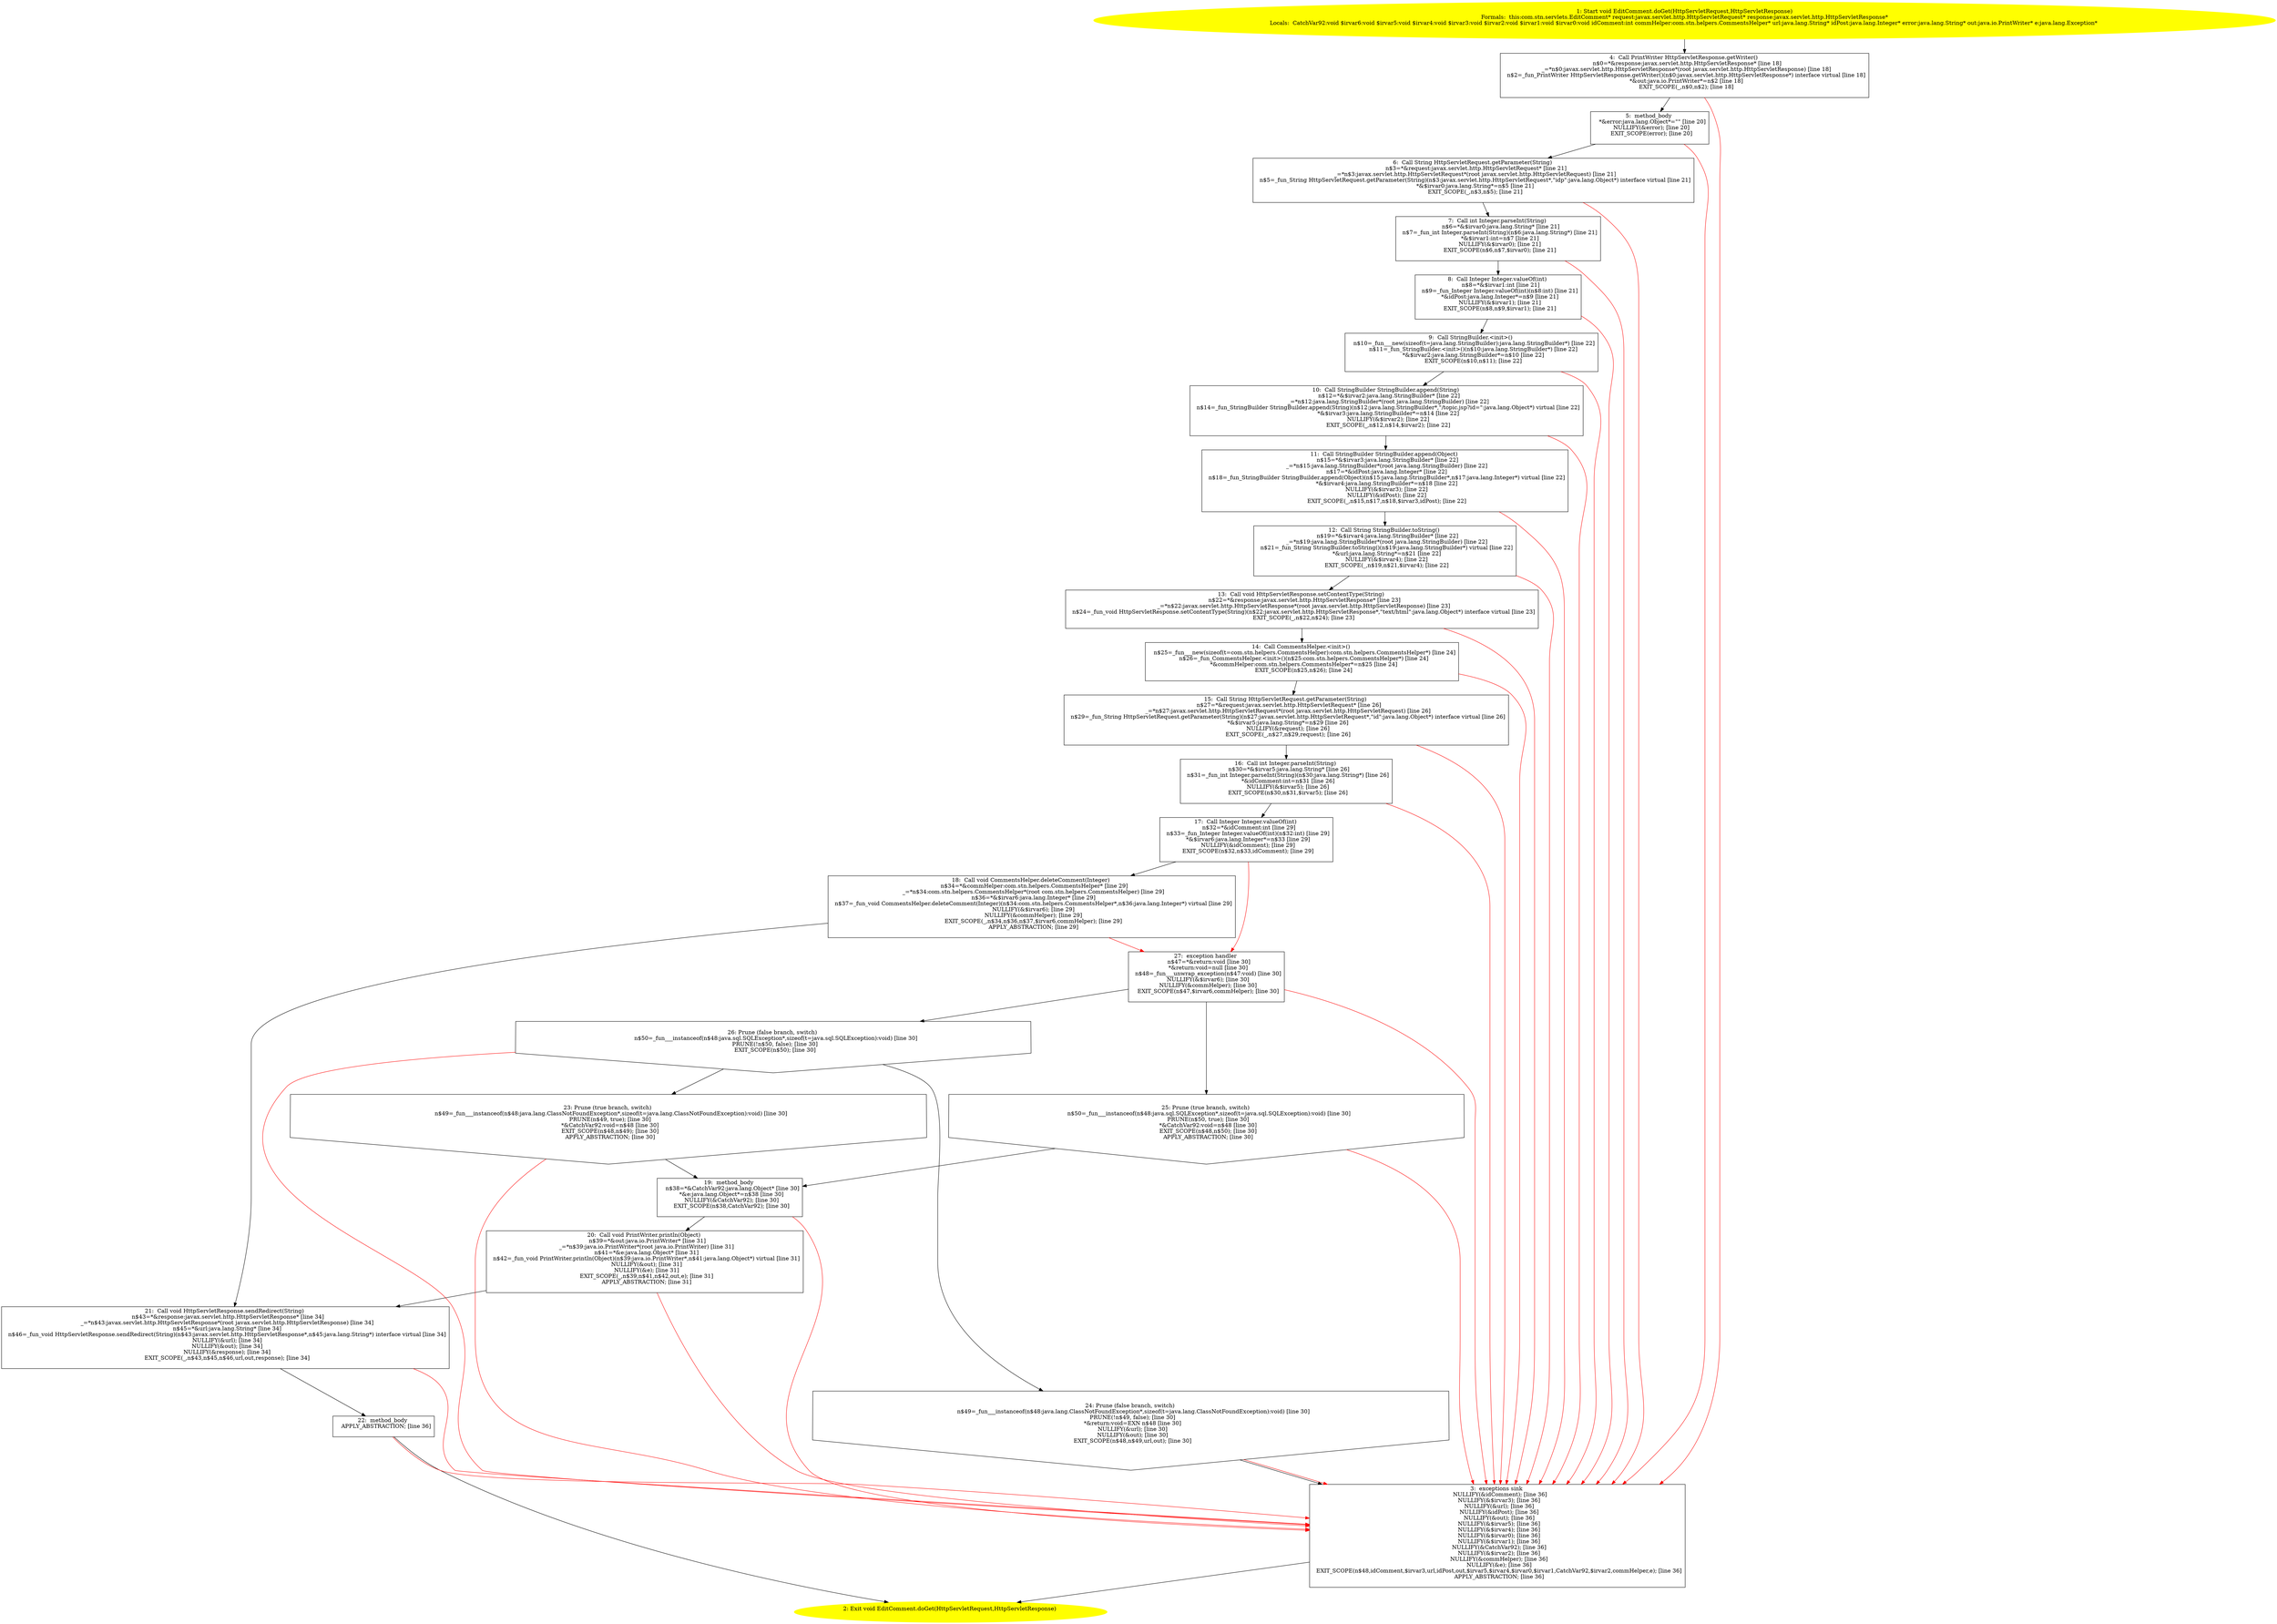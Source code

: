 /* @generated */
digraph cfg {
"com.stn.servlets.EditComment.doGet(javax.servlet.http.HttpServletRequest,javax.servlet.http.HttpServ.9b6128d0ff4261f574d8337aa60370f2_1" [label="1: Start void EditComment.doGet(HttpServletRequest,HttpServletResponse)\nFormals:  this:com.stn.servlets.EditComment* request:javax.servlet.http.HttpServletRequest* response:javax.servlet.http.HttpServletResponse*\nLocals:  CatchVar92:void $irvar6:void $irvar5:void $irvar4:void $irvar3:void $irvar2:void $irvar1:void $irvar0:void idComment:int commHelper:com.stn.helpers.CommentsHelper* url:java.lang.String* idPost:java.lang.Integer* error:java.lang.String* out:java.io.PrintWriter* e:java.lang.Exception* \n  " color=yellow style=filled]
	

	 "com.stn.servlets.EditComment.doGet(javax.servlet.http.HttpServletRequest,javax.servlet.http.HttpServ.9b6128d0ff4261f574d8337aa60370f2_1" -> "com.stn.servlets.EditComment.doGet(javax.servlet.http.HttpServletRequest,javax.servlet.http.HttpServ.9b6128d0ff4261f574d8337aa60370f2_4" ;
"com.stn.servlets.EditComment.doGet(javax.servlet.http.HttpServletRequest,javax.servlet.http.HttpServ.9b6128d0ff4261f574d8337aa60370f2_2" [label="2: Exit void EditComment.doGet(HttpServletRequest,HttpServletResponse) \n  " color=yellow style=filled]
	

"com.stn.servlets.EditComment.doGet(javax.servlet.http.HttpServletRequest,javax.servlet.http.HttpServ.9b6128d0ff4261f574d8337aa60370f2_3" [label="3:  exceptions sink \n   NULLIFY(&idComment); [line 36]\n  NULLIFY(&$irvar3); [line 36]\n  NULLIFY(&url); [line 36]\n  NULLIFY(&idPost); [line 36]\n  NULLIFY(&out); [line 36]\n  NULLIFY(&$irvar5); [line 36]\n  NULLIFY(&$irvar4); [line 36]\n  NULLIFY(&$irvar0); [line 36]\n  NULLIFY(&$irvar1); [line 36]\n  NULLIFY(&CatchVar92); [line 36]\n  NULLIFY(&$irvar2); [line 36]\n  NULLIFY(&commHelper); [line 36]\n  NULLIFY(&e); [line 36]\n  EXIT_SCOPE(n$48,idComment,$irvar3,url,idPost,out,$irvar5,$irvar4,$irvar0,$irvar1,CatchVar92,$irvar2,commHelper,e); [line 36]\n  APPLY_ABSTRACTION; [line 36]\n " shape="box"]
	

	 "com.stn.servlets.EditComment.doGet(javax.servlet.http.HttpServletRequest,javax.servlet.http.HttpServ.9b6128d0ff4261f574d8337aa60370f2_3" -> "com.stn.servlets.EditComment.doGet(javax.servlet.http.HttpServletRequest,javax.servlet.http.HttpServ.9b6128d0ff4261f574d8337aa60370f2_2" ;
"com.stn.servlets.EditComment.doGet(javax.servlet.http.HttpServletRequest,javax.servlet.http.HttpServ.9b6128d0ff4261f574d8337aa60370f2_4" [label="4:  Call PrintWriter HttpServletResponse.getWriter() \n   n$0=*&response:javax.servlet.http.HttpServletResponse* [line 18]\n  _=*n$0:javax.servlet.http.HttpServletResponse*(root javax.servlet.http.HttpServletResponse) [line 18]\n  n$2=_fun_PrintWriter HttpServletResponse.getWriter()(n$0:javax.servlet.http.HttpServletResponse*) interface virtual [line 18]\n  *&out:java.io.PrintWriter*=n$2 [line 18]\n  EXIT_SCOPE(_,n$0,n$2); [line 18]\n " shape="box"]
	

	 "com.stn.servlets.EditComment.doGet(javax.servlet.http.HttpServletRequest,javax.servlet.http.HttpServ.9b6128d0ff4261f574d8337aa60370f2_4" -> "com.stn.servlets.EditComment.doGet(javax.servlet.http.HttpServletRequest,javax.servlet.http.HttpServ.9b6128d0ff4261f574d8337aa60370f2_5" ;
	 "com.stn.servlets.EditComment.doGet(javax.servlet.http.HttpServletRequest,javax.servlet.http.HttpServ.9b6128d0ff4261f574d8337aa60370f2_4" -> "com.stn.servlets.EditComment.doGet(javax.servlet.http.HttpServletRequest,javax.servlet.http.HttpServ.9b6128d0ff4261f574d8337aa60370f2_3" [color="red" ];
"com.stn.servlets.EditComment.doGet(javax.servlet.http.HttpServletRequest,javax.servlet.http.HttpServ.9b6128d0ff4261f574d8337aa60370f2_5" [label="5:  method_body \n   *&error:java.lang.Object*=\"\" [line 20]\n  NULLIFY(&error); [line 20]\n  EXIT_SCOPE(error); [line 20]\n " shape="box"]
	

	 "com.stn.servlets.EditComment.doGet(javax.servlet.http.HttpServletRequest,javax.servlet.http.HttpServ.9b6128d0ff4261f574d8337aa60370f2_5" -> "com.stn.servlets.EditComment.doGet(javax.servlet.http.HttpServletRequest,javax.servlet.http.HttpServ.9b6128d0ff4261f574d8337aa60370f2_6" ;
	 "com.stn.servlets.EditComment.doGet(javax.servlet.http.HttpServletRequest,javax.servlet.http.HttpServ.9b6128d0ff4261f574d8337aa60370f2_5" -> "com.stn.servlets.EditComment.doGet(javax.servlet.http.HttpServletRequest,javax.servlet.http.HttpServ.9b6128d0ff4261f574d8337aa60370f2_3" [color="red" ];
"com.stn.servlets.EditComment.doGet(javax.servlet.http.HttpServletRequest,javax.servlet.http.HttpServ.9b6128d0ff4261f574d8337aa60370f2_6" [label="6:  Call String HttpServletRequest.getParameter(String) \n   n$3=*&request:javax.servlet.http.HttpServletRequest* [line 21]\n  _=*n$3:javax.servlet.http.HttpServletRequest*(root javax.servlet.http.HttpServletRequest) [line 21]\n  n$5=_fun_String HttpServletRequest.getParameter(String)(n$3:javax.servlet.http.HttpServletRequest*,\"idp\":java.lang.Object*) interface virtual [line 21]\n  *&$irvar0:java.lang.String*=n$5 [line 21]\n  EXIT_SCOPE(_,n$3,n$5); [line 21]\n " shape="box"]
	

	 "com.stn.servlets.EditComment.doGet(javax.servlet.http.HttpServletRequest,javax.servlet.http.HttpServ.9b6128d0ff4261f574d8337aa60370f2_6" -> "com.stn.servlets.EditComment.doGet(javax.servlet.http.HttpServletRequest,javax.servlet.http.HttpServ.9b6128d0ff4261f574d8337aa60370f2_7" ;
	 "com.stn.servlets.EditComment.doGet(javax.servlet.http.HttpServletRequest,javax.servlet.http.HttpServ.9b6128d0ff4261f574d8337aa60370f2_6" -> "com.stn.servlets.EditComment.doGet(javax.servlet.http.HttpServletRequest,javax.servlet.http.HttpServ.9b6128d0ff4261f574d8337aa60370f2_3" [color="red" ];
"com.stn.servlets.EditComment.doGet(javax.servlet.http.HttpServletRequest,javax.servlet.http.HttpServ.9b6128d0ff4261f574d8337aa60370f2_7" [label="7:  Call int Integer.parseInt(String) \n   n$6=*&$irvar0:java.lang.String* [line 21]\n  n$7=_fun_int Integer.parseInt(String)(n$6:java.lang.String*) [line 21]\n  *&$irvar1:int=n$7 [line 21]\n  NULLIFY(&$irvar0); [line 21]\n  EXIT_SCOPE(n$6,n$7,$irvar0); [line 21]\n " shape="box"]
	

	 "com.stn.servlets.EditComment.doGet(javax.servlet.http.HttpServletRequest,javax.servlet.http.HttpServ.9b6128d0ff4261f574d8337aa60370f2_7" -> "com.stn.servlets.EditComment.doGet(javax.servlet.http.HttpServletRequest,javax.servlet.http.HttpServ.9b6128d0ff4261f574d8337aa60370f2_8" ;
	 "com.stn.servlets.EditComment.doGet(javax.servlet.http.HttpServletRequest,javax.servlet.http.HttpServ.9b6128d0ff4261f574d8337aa60370f2_7" -> "com.stn.servlets.EditComment.doGet(javax.servlet.http.HttpServletRequest,javax.servlet.http.HttpServ.9b6128d0ff4261f574d8337aa60370f2_3" [color="red" ];
"com.stn.servlets.EditComment.doGet(javax.servlet.http.HttpServletRequest,javax.servlet.http.HttpServ.9b6128d0ff4261f574d8337aa60370f2_8" [label="8:  Call Integer Integer.valueOf(int) \n   n$8=*&$irvar1:int [line 21]\n  n$9=_fun_Integer Integer.valueOf(int)(n$8:int) [line 21]\n  *&idPost:java.lang.Integer*=n$9 [line 21]\n  NULLIFY(&$irvar1); [line 21]\n  EXIT_SCOPE(n$8,n$9,$irvar1); [line 21]\n " shape="box"]
	

	 "com.stn.servlets.EditComment.doGet(javax.servlet.http.HttpServletRequest,javax.servlet.http.HttpServ.9b6128d0ff4261f574d8337aa60370f2_8" -> "com.stn.servlets.EditComment.doGet(javax.servlet.http.HttpServletRequest,javax.servlet.http.HttpServ.9b6128d0ff4261f574d8337aa60370f2_9" ;
	 "com.stn.servlets.EditComment.doGet(javax.servlet.http.HttpServletRequest,javax.servlet.http.HttpServ.9b6128d0ff4261f574d8337aa60370f2_8" -> "com.stn.servlets.EditComment.doGet(javax.servlet.http.HttpServletRequest,javax.servlet.http.HttpServ.9b6128d0ff4261f574d8337aa60370f2_3" [color="red" ];
"com.stn.servlets.EditComment.doGet(javax.servlet.http.HttpServletRequest,javax.servlet.http.HttpServ.9b6128d0ff4261f574d8337aa60370f2_9" [label="9:  Call StringBuilder.<init>() \n   n$10=_fun___new(sizeof(t=java.lang.StringBuilder):java.lang.StringBuilder*) [line 22]\n  n$11=_fun_StringBuilder.<init>()(n$10:java.lang.StringBuilder*) [line 22]\n  *&$irvar2:java.lang.StringBuilder*=n$10 [line 22]\n  EXIT_SCOPE(n$10,n$11); [line 22]\n " shape="box"]
	

	 "com.stn.servlets.EditComment.doGet(javax.servlet.http.HttpServletRequest,javax.servlet.http.HttpServ.9b6128d0ff4261f574d8337aa60370f2_9" -> "com.stn.servlets.EditComment.doGet(javax.servlet.http.HttpServletRequest,javax.servlet.http.HttpServ.9b6128d0ff4261f574d8337aa60370f2_10" ;
	 "com.stn.servlets.EditComment.doGet(javax.servlet.http.HttpServletRequest,javax.servlet.http.HttpServ.9b6128d0ff4261f574d8337aa60370f2_9" -> "com.stn.servlets.EditComment.doGet(javax.servlet.http.HttpServletRequest,javax.servlet.http.HttpServ.9b6128d0ff4261f574d8337aa60370f2_3" [color="red" ];
"com.stn.servlets.EditComment.doGet(javax.servlet.http.HttpServletRequest,javax.servlet.http.HttpServ.9b6128d0ff4261f574d8337aa60370f2_10" [label="10:  Call StringBuilder StringBuilder.append(String) \n   n$12=*&$irvar2:java.lang.StringBuilder* [line 22]\n  _=*n$12:java.lang.StringBuilder*(root java.lang.StringBuilder) [line 22]\n  n$14=_fun_StringBuilder StringBuilder.append(String)(n$12:java.lang.StringBuilder*,\"/topic.jsp?id=\":java.lang.Object*) virtual [line 22]\n  *&$irvar3:java.lang.StringBuilder*=n$14 [line 22]\n  NULLIFY(&$irvar2); [line 22]\n  EXIT_SCOPE(_,n$12,n$14,$irvar2); [line 22]\n " shape="box"]
	

	 "com.stn.servlets.EditComment.doGet(javax.servlet.http.HttpServletRequest,javax.servlet.http.HttpServ.9b6128d0ff4261f574d8337aa60370f2_10" -> "com.stn.servlets.EditComment.doGet(javax.servlet.http.HttpServletRequest,javax.servlet.http.HttpServ.9b6128d0ff4261f574d8337aa60370f2_11" ;
	 "com.stn.servlets.EditComment.doGet(javax.servlet.http.HttpServletRequest,javax.servlet.http.HttpServ.9b6128d0ff4261f574d8337aa60370f2_10" -> "com.stn.servlets.EditComment.doGet(javax.servlet.http.HttpServletRequest,javax.servlet.http.HttpServ.9b6128d0ff4261f574d8337aa60370f2_3" [color="red" ];
"com.stn.servlets.EditComment.doGet(javax.servlet.http.HttpServletRequest,javax.servlet.http.HttpServ.9b6128d0ff4261f574d8337aa60370f2_11" [label="11:  Call StringBuilder StringBuilder.append(Object) \n   n$15=*&$irvar3:java.lang.StringBuilder* [line 22]\n  _=*n$15:java.lang.StringBuilder*(root java.lang.StringBuilder) [line 22]\n  n$17=*&idPost:java.lang.Integer* [line 22]\n  n$18=_fun_StringBuilder StringBuilder.append(Object)(n$15:java.lang.StringBuilder*,n$17:java.lang.Integer*) virtual [line 22]\n  *&$irvar4:java.lang.StringBuilder*=n$18 [line 22]\n  NULLIFY(&$irvar3); [line 22]\n  NULLIFY(&idPost); [line 22]\n  EXIT_SCOPE(_,n$15,n$17,n$18,$irvar3,idPost); [line 22]\n " shape="box"]
	

	 "com.stn.servlets.EditComment.doGet(javax.servlet.http.HttpServletRequest,javax.servlet.http.HttpServ.9b6128d0ff4261f574d8337aa60370f2_11" -> "com.stn.servlets.EditComment.doGet(javax.servlet.http.HttpServletRequest,javax.servlet.http.HttpServ.9b6128d0ff4261f574d8337aa60370f2_12" ;
	 "com.stn.servlets.EditComment.doGet(javax.servlet.http.HttpServletRequest,javax.servlet.http.HttpServ.9b6128d0ff4261f574d8337aa60370f2_11" -> "com.stn.servlets.EditComment.doGet(javax.servlet.http.HttpServletRequest,javax.servlet.http.HttpServ.9b6128d0ff4261f574d8337aa60370f2_3" [color="red" ];
"com.stn.servlets.EditComment.doGet(javax.servlet.http.HttpServletRequest,javax.servlet.http.HttpServ.9b6128d0ff4261f574d8337aa60370f2_12" [label="12:  Call String StringBuilder.toString() \n   n$19=*&$irvar4:java.lang.StringBuilder* [line 22]\n  _=*n$19:java.lang.StringBuilder*(root java.lang.StringBuilder) [line 22]\n  n$21=_fun_String StringBuilder.toString()(n$19:java.lang.StringBuilder*) virtual [line 22]\n  *&url:java.lang.String*=n$21 [line 22]\n  NULLIFY(&$irvar4); [line 22]\n  EXIT_SCOPE(_,n$19,n$21,$irvar4); [line 22]\n " shape="box"]
	

	 "com.stn.servlets.EditComment.doGet(javax.servlet.http.HttpServletRequest,javax.servlet.http.HttpServ.9b6128d0ff4261f574d8337aa60370f2_12" -> "com.stn.servlets.EditComment.doGet(javax.servlet.http.HttpServletRequest,javax.servlet.http.HttpServ.9b6128d0ff4261f574d8337aa60370f2_13" ;
	 "com.stn.servlets.EditComment.doGet(javax.servlet.http.HttpServletRequest,javax.servlet.http.HttpServ.9b6128d0ff4261f574d8337aa60370f2_12" -> "com.stn.servlets.EditComment.doGet(javax.servlet.http.HttpServletRequest,javax.servlet.http.HttpServ.9b6128d0ff4261f574d8337aa60370f2_3" [color="red" ];
"com.stn.servlets.EditComment.doGet(javax.servlet.http.HttpServletRequest,javax.servlet.http.HttpServ.9b6128d0ff4261f574d8337aa60370f2_13" [label="13:  Call void HttpServletResponse.setContentType(String) \n   n$22=*&response:javax.servlet.http.HttpServletResponse* [line 23]\n  _=*n$22:javax.servlet.http.HttpServletResponse*(root javax.servlet.http.HttpServletResponse) [line 23]\n  n$24=_fun_void HttpServletResponse.setContentType(String)(n$22:javax.servlet.http.HttpServletResponse*,\"text/html\":java.lang.Object*) interface virtual [line 23]\n  EXIT_SCOPE(_,n$22,n$24); [line 23]\n " shape="box"]
	

	 "com.stn.servlets.EditComment.doGet(javax.servlet.http.HttpServletRequest,javax.servlet.http.HttpServ.9b6128d0ff4261f574d8337aa60370f2_13" -> "com.stn.servlets.EditComment.doGet(javax.servlet.http.HttpServletRequest,javax.servlet.http.HttpServ.9b6128d0ff4261f574d8337aa60370f2_14" ;
	 "com.stn.servlets.EditComment.doGet(javax.servlet.http.HttpServletRequest,javax.servlet.http.HttpServ.9b6128d0ff4261f574d8337aa60370f2_13" -> "com.stn.servlets.EditComment.doGet(javax.servlet.http.HttpServletRequest,javax.servlet.http.HttpServ.9b6128d0ff4261f574d8337aa60370f2_3" [color="red" ];
"com.stn.servlets.EditComment.doGet(javax.servlet.http.HttpServletRequest,javax.servlet.http.HttpServ.9b6128d0ff4261f574d8337aa60370f2_14" [label="14:  Call CommentsHelper.<init>() \n   n$25=_fun___new(sizeof(t=com.stn.helpers.CommentsHelper):com.stn.helpers.CommentsHelper*) [line 24]\n  n$26=_fun_CommentsHelper.<init>()(n$25:com.stn.helpers.CommentsHelper*) [line 24]\n  *&commHelper:com.stn.helpers.CommentsHelper*=n$25 [line 24]\n  EXIT_SCOPE(n$25,n$26); [line 24]\n " shape="box"]
	

	 "com.stn.servlets.EditComment.doGet(javax.servlet.http.HttpServletRequest,javax.servlet.http.HttpServ.9b6128d0ff4261f574d8337aa60370f2_14" -> "com.stn.servlets.EditComment.doGet(javax.servlet.http.HttpServletRequest,javax.servlet.http.HttpServ.9b6128d0ff4261f574d8337aa60370f2_15" ;
	 "com.stn.servlets.EditComment.doGet(javax.servlet.http.HttpServletRequest,javax.servlet.http.HttpServ.9b6128d0ff4261f574d8337aa60370f2_14" -> "com.stn.servlets.EditComment.doGet(javax.servlet.http.HttpServletRequest,javax.servlet.http.HttpServ.9b6128d0ff4261f574d8337aa60370f2_3" [color="red" ];
"com.stn.servlets.EditComment.doGet(javax.servlet.http.HttpServletRequest,javax.servlet.http.HttpServ.9b6128d0ff4261f574d8337aa60370f2_15" [label="15:  Call String HttpServletRequest.getParameter(String) \n   n$27=*&request:javax.servlet.http.HttpServletRequest* [line 26]\n  _=*n$27:javax.servlet.http.HttpServletRequest*(root javax.servlet.http.HttpServletRequest) [line 26]\n  n$29=_fun_String HttpServletRequest.getParameter(String)(n$27:javax.servlet.http.HttpServletRequest*,\"id\":java.lang.Object*) interface virtual [line 26]\n  *&$irvar5:java.lang.String*=n$29 [line 26]\n  NULLIFY(&request); [line 26]\n  EXIT_SCOPE(_,n$27,n$29,request); [line 26]\n " shape="box"]
	

	 "com.stn.servlets.EditComment.doGet(javax.servlet.http.HttpServletRequest,javax.servlet.http.HttpServ.9b6128d0ff4261f574d8337aa60370f2_15" -> "com.stn.servlets.EditComment.doGet(javax.servlet.http.HttpServletRequest,javax.servlet.http.HttpServ.9b6128d0ff4261f574d8337aa60370f2_16" ;
	 "com.stn.servlets.EditComment.doGet(javax.servlet.http.HttpServletRequest,javax.servlet.http.HttpServ.9b6128d0ff4261f574d8337aa60370f2_15" -> "com.stn.servlets.EditComment.doGet(javax.servlet.http.HttpServletRequest,javax.servlet.http.HttpServ.9b6128d0ff4261f574d8337aa60370f2_3" [color="red" ];
"com.stn.servlets.EditComment.doGet(javax.servlet.http.HttpServletRequest,javax.servlet.http.HttpServ.9b6128d0ff4261f574d8337aa60370f2_16" [label="16:  Call int Integer.parseInt(String) \n   n$30=*&$irvar5:java.lang.String* [line 26]\n  n$31=_fun_int Integer.parseInt(String)(n$30:java.lang.String*) [line 26]\n  *&idComment:int=n$31 [line 26]\n  NULLIFY(&$irvar5); [line 26]\n  EXIT_SCOPE(n$30,n$31,$irvar5); [line 26]\n " shape="box"]
	

	 "com.stn.servlets.EditComment.doGet(javax.servlet.http.HttpServletRequest,javax.servlet.http.HttpServ.9b6128d0ff4261f574d8337aa60370f2_16" -> "com.stn.servlets.EditComment.doGet(javax.servlet.http.HttpServletRequest,javax.servlet.http.HttpServ.9b6128d0ff4261f574d8337aa60370f2_17" ;
	 "com.stn.servlets.EditComment.doGet(javax.servlet.http.HttpServletRequest,javax.servlet.http.HttpServ.9b6128d0ff4261f574d8337aa60370f2_16" -> "com.stn.servlets.EditComment.doGet(javax.servlet.http.HttpServletRequest,javax.servlet.http.HttpServ.9b6128d0ff4261f574d8337aa60370f2_3" [color="red" ];
"com.stn.servlets.EditComment.doGet(javax.servlet.http.HttpServletRequest,javax.servlet.http.HttpServ.9b6128d0ff4261f574d8337aa60370f2_17" [label="17:  Call Integer Integer.valueOf(int) \n   n$32=*&idComment:int [line 29]\n  n$33=_fun_Integer Integer.valueOf(int)(n$32:int) [line 29]\n  *&$irvar6:java.lang.Integer*=n$33 [line 29]\n  NULLIFY(&idComment); [line 29]\n  EXIT_SCOPE(n$32,n$33,idComment); [line 29]\n " shape="box"]
	

	 "com.stn.servlets.EditComment.doGet(javax.servlet.http.HttpServletRequest,javax.servlet.http.HttpServ.9b6128d0ff4261f574d8337aa60370f2_17" -> "com.stn.servlets.EditComment.doGet(javax.servlet.http.HttpServletRequest,javax.servlet.http.HttpServ.9b6128d0ff4261f574d8337aa60370f2_18" ;
	 "com.stn.servlets.EditComment.doGet(javax.servlet.http.HttpServletRequest,javax.servlet.http.HttpServ.9b6128d0ff4261f574d8337aa60370f2_17" -> "com.stn.servlets.EditComment.doGet(javax.servlet.http.HttpServletRequest,javax.servlet.http.HttpServ.9b6128d0ff4261f574d8337aa60370f2_27" [color="red" ];
"com.stn.servlets.EditComment.doGet(javax.servlet.http.HttpServletRequest,javax.servlet.http.HttpServ.9b6128d0ff4261f574d8337aa60370f2_18" [label="18:  Call void CommentsHelper.deleteComment(Integer) \n   n$34=*&commHelper:com.stn.helpers.CommentsHelper* [line 29]\n  _=*n$34:com.stn.helpers.CommentsHelper*(root com.stn.helpers.CommentsHelper) [line 29]\n  n$36=*&$irvar6:java.lang.Integer* [line 29]\n  n$37=_fun_void CommentsHelper.deleteComment(Integer)(n$34:com.stn.helpers.CommentsHelper*,n$36:java.lang.Integer*) virtual [line 29]\n  NULLIFY(&$irvar6); [line 29]\n  NULLIFY(&commHelper); [line 29]\n  EXIT_SCOPE(_,n$34,n$36,n$37,$irvar6,commHelper); [line 29]\n  APPLY_ABSTRACTION; [line 29]\n " shape="box"]
	

	 "com.stn.servlets.EditComment.doGet(javax.servlet.http.HttpServletRequest,javax.servlet.http.HttpServ.9b6128d0ff4261f574d8337aa60370f2_18" -> "com.stn.servlets.EditComment.doGet(javax.servlet.http.HttpServletRequest,javax.servlet.http.HttpServ.9b6128d0ff4261f574d8337aa60370f2_21" ;
	 "com.stn.servlets.EditComment.doGet(javax.servlet.http.HttpServletRequest,javax.servlet.http.HttpServ.9b6128d0ff4261f574d8337aa60370f2_18" -> "com.stn.servlets.EditComment.doGet(javax.servlet.http.HttpServletRequest,javax.servlet.http.HttpServ.9b6128d0ff4261f574d8337aa60370f2_27" [color="red" ];
"com.stn.servlets.EditComment.doGet(javax.servlet.http.HttpServletRequest,javax.servlet.http.HttpServ.9b6128d0ff4261f574d8337aa60370f2_19" [label="19:  method_body \n   n$38=*&CatchVar92:java.lang.Object* [line 30]\n  *&e:java.lang.Object*=n$38 [line 30]\n  NULLIFY(&CatchVar92); [line 30]\n  EXIT_SCOPE(n$38,CatchVar92); [line 30]\n " shape="box"]
	

	 "com.stn.servlets.EditComment.doGet(javax.servlet.http.HttpServletRequest,javax.servlet.http.HttpServ.9b6128d0ff4261f574d8337aa60370f2_19" -> "com.stn.servlets.EditComment.doGet(javax.servlet.http.HttpServletRequest,javax.servlet.http.HttpServ.9b6128d0ff4261f574d8337aa60370f2_20" ;
	 "com.stn.servlets.EditComment.doGet(javax.servlet.http.HttpServletRequest,javax.servlet.http.HttpServ.9b6128d0ff4261f574d8337aa60370f2_19" -> "com.stn.servlets.EditComment.doGet(javax.servlet.http.HttpServletRequest,javax.servlet.http.HttpServ.9b6128d0ff4261f574d8337aa60370f2_3" [color="red" ];
"com.stn.servlets.EditComment.doGet(javax.servlet.http.HttpServletRequest,javax.servlet.http.HttpServ.9b6128d0ff4261f574d8337aa60370f2_20" [label="20:  Call void PrintWriter.println(Object) \n   n$39=*&out:java.io.PrintWriter* [line 31]\n  _=*n$39:java.io.PrintWriter*(root java.io.PrintWriter) [line 31]\n  n$41=*&e:java.lang.Object* [line 31]\n  n$42=_fun_void PrintWriter.println(Object)(n$39:java.io.PrintWriter*,n$41:java.lang.Object*) virtual [line 31]\n  NULLIFY(&out); [line 31]\n  NULLIFY(&e); [line 31]\n  EXIT_SCOPE(_,n$39,n$41,n$42,out,e); [line 31]\n  APPLY_ABSTRACTION; [line 31]\n " shape="box"]
	

	 "com.stn.servlets.EditComment.doGet(javax.servlet.http.HttpServletRequest,javax.servlet.http.HttpServ.9b6128d0ff4261f574d8337aa60370f2_20" -> "com.stn.servlets.EditComment.doGet(javax.servlet.http.HttpServletRequest,javax.servlet.http.HttpServ.9b6128d0ff4261f574d8337aa60370f2_21" ;
	 "com.stn.servlets.EditComment.doGet(javax.servlet.http.HttpServletRequest,javax.servlet.http.HttpServ.9b6128d0ff4261f574d8337aa60370f2_20" -> "com.stn.servlets.EditComment.doGet(javax.servlet.http.HttpServletRequest,javax.servlet.http.HttpServ.9b6128d0ff4261f574d8337aa60370f2_3" [color="red" ];
"com.stn.servlets.EditComment.doGet(javax.servlet.http.HttpServletRequest,javax.servlet.http.HttpServ.9b6128d0ff4261f574d8337aa60370f2_21" [label="21:  Call void HttpServletResponse.sendRedirect(String) \n   n$43=*&response:javax.servlet.http.HttpServletResponse* [line 34]\n  _=*n$43:javax.servlet.http.HttpServletResponse*(root javax.servlet.http.HttpServletResponse) [line 34]\n  n$45=*&url:java.lang.String* [line 34]\n  n$46=_fun_void HttpServletResponse.sendRedirect(String)(n$43:javax.servlet.http.HttpServletResponse*,n$45:java.lang.String*) interface virtual [line 34]\n  NULLIFY(&url); [line 34]\n  NULLIFY(&out); [line 34]\n  NULLIFY(&response); [line 34]\n  EXIT_SCOPE(_,n$43,n$45,n$46,url,out,response); [line 34]\n " shape="box"]
	

	 "com.stn.servlets.EditComment.doGet(javax.servlet.http.HttpServletRequest,javax.servlet.http.HttpServ.9b6128d0ff4261f574d8337aa60370f2_21" -> "com.stn.servlets.EditComment.doGet(javax.servlet.http.HttpServletRequest,javax.servlet.http.HttpServ.9b6128d0ff4261f574d8337aa60370f2_22" ;
	 "com.stn.servlets.EditComment.doGet(javax.servlet.http.HttpServletRequest,javax.servlet.http.HttpServ.9b6128d0ff4261f574d8337aa60370f2_21" -> "com.stn.servlets.EditComment.doGet(javax.servlet.http.HttpServletRequest,javax.servlet.http.HttpServ.9b6128d0ff4261f574d8337aa60370f2_3" [color="red" ];
"com.stn.servlets.EditComment.doGet(javax.servlet.http.HttpServletRequest,javax.servlet.http.HttpServ.9b6128d0ff4261f574d8337aa60370f2_22" [label="22:  method_body \n   APPLY_ABSTRACTION; [line 36]\n " shape="box"]
	

	 "com.stn.servlets.EditComment.doGet(javax.servlet.http.HttpServletRequest,javax.servlet.http.HttpServ.9b6128d0ff4261f574d8337aa60370f2_22" -> "com.stn.servlets.EditComment.doGet(javax.servlet.http.HttpServletRequest,javax.servlet.http.HttpServ.9b6128d0ff4261f574d8337aa60370f2_2" ;
	 "com.stn.servlets.EditComment.doGet(javax.servlet.http.HttpServletRequest,javax.servlet.http.HttpServ.9b6128d0ff4261f574d8337aa60370f2_22" -> "com.stn.servlets.EditComment.doGet(javax.servlet.http.HttpServletRequest,javax.servlet.http.HttpServ.9b6128d0ff4261f574d8337aa60370f2_3" [color="red" ];
"com.stn.servlets.EditComment.doGet(javax.servlet.http.HttpServletRequest,javax.servlet.http.HttpServ.9b6128d0ff4261f574d8337aa60370f2_23" [label="23: Prune (true branch, switch) \n   n$49=_fun___instanceof(n$48:java.lang.ClassNotFoundException*,sizeof(t=java.lang.ClassNotFoundException):void) [line 30]\n  PRUNE(n$49, true); [line 30]\n  *&CatchVar92:void=n$48 [line 30]\n  EXIT_SCOPE(n$48,n$49); [line 30]\n  APPLY_ABSTRACTION; [line 30]\n " shape="invhouse"]
	

	 "com.stn.servlets.EditComment.doGet(javax.servlet.http.HttpServletRequest,javax.servlet.http.HttpServ.9b6128d0ff4261f574d8337aa60370f2_23" -> "com.stn.servlets.EditComment.doGet(javax.servlet.http.HttpServletRequest,javax.servlet.http.HttpServ.9b6128d0ff4261f574d8337aa60370f2_19" ;
	 "com.stn.servlets.EditComment.doGet(javax.servlet.http.HttpServletRequest,javax.servlet.http.HttpServ.9b6128d0ff4261f574d8337aa60370f2_23" -> "com.stn.servlets.EditComment.doGet(javax.servlet.http.HttpServletRequest,javax.servlet.http.HttpServ.9b6128d0ff4261f574d8337aa60370f2_3" [color="red" ];
"com.stn.servlets.EditComment.doGet(javax.servlet.http.HttpServletRequest,javax.servlet.http.HttpServ.9b6128d0ff4261f574d8337aa60370f2_24" [label="24: Prune (false branch, switch) \n   n$49=_fun___instanceof(n$48:java.lang.ClassNotFoundException*,sizeof(t=java.lang.ClassNotFoundException):void) [line 30]\n  PRUNE(!n$49, false); [line 30]\n  *&return:void=EXN n$48 [line 30]\n  NULLIFY(&url); [line 30]\n  NULLIFY(&out); [line 30]\n  EXIT_SCOPE(n$48,n$49,url,out); [line 30]\n " shape="invhouse"]
	

	 "com.stn.servlets.EditComment.doGet(javax.servlet.http.HttpServletRequest,javax.servlet.http.HttpServ.9b6128d0ff4261f574d8337aa60370f2_24" -> "com.stn.servlets.EditComment.doGet(javax.servlet.http.HttpServletRequest,javax.servlet.http.HttpServ.9b6128d0ff4261f574d8337aa60370f2_3" ;
	 "com.stn.servlets.EditComment.doGet(javax.servlet.http.HttpServletRequest,javax.servlet.http.HttpServ.9b6128d0ff4261f574d8337aa60370f2_24" -> "com.stn.servlets.EditComment.doGet(javax.servlet.http.HttpServletRequest,javax.servlet.http.HttpServ.9b6128d0ff4261f574d8337aa60370f2_3" [color="red" ];
"com.stn.servlets.EditComment.doGet(javax.servlet.http.HttpServletRequest,javax.servlet.http.HttpServ.9b6128d0ff4261f574d8337aa60370f2_25" [label="25: Prune (true branch, switch) \n   n$50=_fun___instanceof(n$48:java.sql.SQLException*,sizeof(t=java.sql.SQLException):void) [line 30]\n  PRUNE(n$50, true); [line 30]\n  *&CatchVar92:void=n$48 [line 30]\n  EXIT_SCOPE(n$48,n$50); [line 30]\n  APPLY_ABSTRACTION; [line 30]\n " shape="invhouse"]
	

	 "com.stn.servlets.EditComment.doGet(javax.servlet.http.HttpServletRequest,javax.servlet.http.HttpServ.9b6128d0ff4261f574d8337aa60370f2_25" -> "com.stn.servlets.EditComment.doGet(javax.servlet.http.HttpServletRequest,javax.servlet.http.HttpServ.9b6128d0ff4261f574d8337aa60370f2_19" ;
	 "com.stn.servlets.EditComment.doGet(javax.servlet.http.HttpServletRequest,javax.servlet.http.HttpServ.9b6128d0ff4261f574d8337aa60370f2_25" -> "com.stn.servlets.EditComment.doGet(javax.servlet.http.HttpServletRequest,javax.servlet.http.HttpServ.9b6128d0ff4261f574d8337aa60370f2_3" [color="red" ];
"com.stn.servlets.EditComment.doGet(javax.servlet.http.HttpServletRequest,javax.servlet.http.HttpServ.9b6128d0ff4261f574d8337aa60370f2_26" [label="26: Prune (false branch, switch) \n   n$50=_fun___instanceof(n$48:java.sql.SQLException*,sizeof(t=java.sql.SQLException):void) [line 30]\n  PRUNE(!n$50, false); [line 30]\n  EXIT_SCOPE(n$50); [line 30]\n " shape="invhouse"]
	

	 "com.stn.servlets.EditComment.doGet(javax.servlet.http.HttpServletRequest,javax.servlet.http.HttpServ.9b6128d0ff4261f574d8337aa60370f2_26" -> "com.stn.servlets.EditComment.doGet(javax.servlet.http.HttpServletRequest,javax.servlet.http.HttpServ.9b6128d0ff4261f574d8337aa60370f2_23" ;
	 "com.stn.servlets.EditComment.doGet(javax.servlet.http.HttpServletRequest,javax.servlet.http.HttpServ.9b6128d0ff4261f574d8337aa60370f2_26" -> "com.stn.servlets.EditComment.doGet(javax.servlet.http.HttpServletRequest,javax.servlet.http.HttpServ.9b6128d0ff4261f574d8337aa60370f2_24" ;
	 "com.stn.servlets.EditComment.doGet(javax.servlet.http.HttpServletRequest,javax.servlet.http.HttpServ.9b6128d0ff4261f574d8337aa60370f2_26" -> "com.stn.servlets.EditComment.doGet(javax.servlet.http.HttpServletRequest,javax.servlet.http.HttpServ.9b6128d0ff4261f574d8337aa60370f2_3" [color="red" ];
"com.stn.servlets.EditComment.doGet(javax.servlet.http.HttpServletRequest,javax.servlet.http.HttpServ.9b6128d0ff4261f574d8337aa60370f2_27" [label="27:  exception handler \n   n$47=*&return:void [line 30]\n  *&return:void=null [line 30]\n  n$48=_fun___unwrap_exception(n$47:void) [line 30]\n  NULLIFY(&$irvar6); [line 30]\n  NULLIFY(&commHelper); [line 30]\n  EXIT_SCOPE(n$47,$irvar6,commHelper); [line 30]\n " shape="box"]
	

	 "com.stn.servlets.EditComment.doGet(javax.servlet.http.HttpServletRequest,javax.servlet.http.HttpServ.9b6128d0ff4261f574d8337aa60370f2_27" -> "com.stn.servlets.EditComment.doGet(javax.servlet.http.HttpServletRequest,javax.servlet.http.HttpServ.9b6128d0ff4261f574d8337aa60370f2_25" ;
	 "com.stn.servlets.EditComment.doGet(javax.servlet.http.HttpServletRequest,javax.servlet.http.HttpServ.9b6128d0ff4261f574d8337aa60370f2_27" -> "com.stn.servlets.EditComment.doGet(javax.servlet.http.HttpServletRequest,javax.servlet.http.HttpServ.9b6128d0ff4261f574d8337aa60370f2_26" ;
	 "com.stn.servlets.EditComment.doGet(javax.servlet.http.HttpServletRequest,javax.servlet.http.HttpServ.9b6128d0ff4261f574d8337aa60370f2_27" -> "com.stn.servlets.EditComment.doGet(javax.servlet.http.HttpServletRequest,javax.servlet.http.HttpServ.9b6128d0ff4261f574d8337aa60370f2_3" [color="red" ];
}
